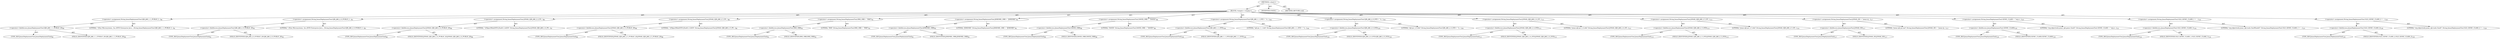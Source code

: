 digraph "&lt;clinit&gt;" {  
"111669149724" [label = <(METHOD,&lt;clinit&gt;)> ]
"25769803876" [label = <(BLOCK,&lt;empty&gt;,&lt;empty&gt;)> ]
"30064771671" [label = <(&lt;operator&gt;.assignment,String JonasDeploymentTool.EJB_JAR_1_1_PUBLIC_I...)<SUB>80</SUB>> ]
"30064771672" [label = <(&lt;operator&gt;.fieldAccess,JonasDeploymentTool.EJB_JAR_1_1_PUBLIC_ID)<SUB>80</SUB>> ]
"180388626450" [label = <(TYPE_REF,JonasDeploymentTool,JonasDeploymentTool)<SUB>80</SUB>> ]
"55834575011" [label = <(FIELD_IDENTIFIER,EJB_JAR_1_1_PUBLIC_ID,EJB_JAR_1_1_PUBLIC_ID)<SUB>80</SUB>> ]
"90194313352" [label = <(LITERAL,&quot;-//Sun Microsystems, Inc.//DTD Enterprise Java...,String JonasDeploymentTool.EJB_JAR_1_1_PUBLIC_I...)<SUB>81</SUB>> ]
"30064771673" [label = <(&lt;operator&gt;.assignment,String JonasDeploymentTool.EJB_JAR_2_0_PUBLIC_I...)<SUB>82</SUB>> ]
"30064771674" [label = <(&lt;operator&gt;.fieldAccess,JonasDeploymentTool.EJB_JAR_2_0_PUBLIC_ID)<SUB>82</SUB>> ]
"180388626451" [label = <(TYPE_REF,JonasDeploymentTool,JonasDeploymentTool)<SUB>82</SUB>> ]
"55834575012" [label = <(FIELD_IDENTIFIER,EJB_JAR_2_0_PUBLIC_ID,EJB_JAR_2_0_PUBLIC_ID)<SUB>82</SUB>> ]
"90194313353" [label = <(LITERAL,&quot;-//Sun Microsystems, Inc.//DTD Enterprise Java...,String JonasDeploymentTool.EJB_JAR_2_0_PUBLIC_I...)<SUB>83</SUB>> ]
"30064771675" [label = <(&lt;operator&gt;.assignment,String JonasDeploymentTool.JONAS_EJB_JAR_2_4_PU...)<SUB>86</SUB>> ]
"30064771676" [label = <(&lt;operator&gt;.fieldAccess,JonasDeploymentTool.JONAS_EJB_JAR_2_4_PUBLIC_ID)<SUB>86</SUB>> ]
"180388626452" [label = <(TYPE_REF,JonasDeploymentTool,JonasDeploymentTool)<SUB>86</SUB>> ]
"55834575013" [label = <(FIELD_IDENTIFIER,JONAS_EJB_JAR_2_4_PUBLIC_ID,JONAS_EJB_JAR_2_4_PUBLIC_ID)<SUB>86</SUB>> ]
"90194313354" [label = <(LITERAL,&quot;-//ObjectWeb//DTD JOnAS 2.4//EN&quot;,String JonasDeploymentTool.JONAS_EJB_JAR_2_4_PU...)<SUB>87</SUB>> ]
"30064771677" [label = <(&lt;operator&gt;.assignment,String JonasDeploymentTool.JONAS_EJB_JAR_2_5_PU...)<SUB>88</SUB>> ]
"30064771678" [label = <(&lt;operator&gt;.fieldAccess,JonasDeploymentTool.JONAS_EJB_JAR_2_5_PUBLIC_ID)<SUB>88</SUB>> ]
"180388626453" [label = <(TYPE_REF,JonasDeploymentTool,JonasDeploymentTool)<SUB>88</SUB>> ]
"55834575014" [label = <(FIELD_IDENTIFIER,JONAS_EJB_JAR_2_5_PUBLIC_ID,JONAS_EJB_JAR_2_5_PUBLIC_ID)<SUB>88</SUB>> ]
"90194313355" [label = <(LITERAL,&quot;-//ObjectWeb//DTD JOnAS 2.5//EN&quot;,String JonasDeploymentTool.JONAS_EJB_JAR_2_5_PU...)<SUB>89</SUB>> ]
"30064771679" [label = <(&lt;operator&gt;.assignment,String JonasDeploymentTool.RMI_ORB = &quot;RMI&quot;)<SUB>92</SUB>> ]
"30064771680" [label = <(&lt;operator&gt;.fieldAccess,JonasDeploymentTool.RMI_ORB)<SUB>92</SUB>> ]
"180388626454" [label = <(TYPE_REF,JonasDeploymentTool,JonasDeploymentTool)<SUB>92</SUB>> ]
"55834575015" [label = <(FIELD_IDENTIFIER,RMI_ORB,RMI_ORB)<SUB>92</SUB>> ]
"90194313356" [label = <(LITERAL,&quot;RMI&quot;,String JonasDeploymentTool.RMI_ORB = &quot;RMI&quot;)<SUB>92</SUB>> ]
"30064771681" [label = <(&lt;operator&gt;.assignment,String JonasDeploymentTool.JEREMIE_ORB = &quot;JEREMIE&quot;)<SUB>95</SUB>> ]
"30064771682" [label = <(&lt;operator&gt;.fieldAccess,JonasDeploymentTool.JEREMIE_ORB)<SUB>95</SUB>> ]
"180388626455" [label = <(TYPE_REF,JonasDeploymentTool,JonasDeploymentTool)<SUB>95</SUB>> ]
"55834575016" [label = <(FIELD_IDENTIFIER,JEREMIE_ORB,JEREMIE_ORB)<SUB>95</SUB>> ]
"90194313357" [label = <(LITERAL,&quot;JEREMIE&quot;,String JonasDeploymentTool.JEREMIE_ORB = &quot;JEREMIE&quot;)<SUB>95</SUB>> ]
"30064771683" [label = <(&lt;operator&gt;.assignment,String JonasDeploymentTool.DAVID_ORB = &quot;DAVID&quot;)<SUB>98</SUB>> ]
"30064771684" [label = <(&lt;operator&gt;.fieldAccess,JonasDeploymentTool.DAVID_ORB)<SUB>98</SUB>> ]
"180388626456" [label = <(TYPE_REF,JonasDeploymentTool,JonasDeploymentTool)<SUB>98</SUB>> ]
"55834575017" [label = <(FIELD_IDENTIFIER,DAVID_ORB,DAVID_ORB)<SUB>98</SUB>> ]
"90194313358" [label = <(LITERAL,&quot;DAVID&quot;,String JonasDeploymentTool.DAVID_ORB = &quot;DAVID&quot;)<SUB>98</SUB>> ]
"30064771685" [label = <(&lt;operator&gt;.assignment,String JonasDeploymentTool.EJB_JAR_1_1_DTD = &quot;e...)<SUB>104</SUB>> ]
"30064771686" [label = <(&lt;operator&gt;.fieldAccess,JonasDeploymentTool.EJB_JAR_1_1_DTD)<SUB>104</SUB>> ]
"180388626457" [label = <(TYPE_REF,JonasDeploymentTool,JonasDeploymentTool)<SUB>104</SUB>> ]
"55834575018" [label = <(FIELD_IDENTIFIER,EJB_JAR_1_1_DTD,EJB_JAR_1_1_DTD)<SUB>104</SUB>> ]
"90194313359" [label = <(LITERAL,&quot;ejb-jar_1_1.dtd&quot;,String JonasDeploymentTool.EJB_JAR_1_1_DTD = &quot;e...)<SUB>104</SUB>> ]
"30064771687" [label = <(&lt;operator&gt;.assignment,String JonasDeploymentTool.EJB_JAR_2_0_DTD = &quot;e...)<SUB>105</SUB>> ]
"30064771688" [label = <(&lt;operator&gt;.fieldAccess,JonasDeploymentTool.EJB_JAR_2_0_DTD)<SUB>105</SUB>> ]
"180388626458" [label = <(TYPE_REF,JonasDeploymentTool,JonasDeploymentTool)<SUB>105</SUB>> ]
"55834575019" [label = <(FIELD_IDENTIFIER,EJB_JAR_2_0_DTD,EJB_JAR_2_0_DTD)<SUB>105</SUB>> ]
"90194313360" [label = <(LITERAL,&quot;ejb-jar_2_0.dtd&quot;,String JonasDeploymentTool.EJB_JAR_2_0_DTD = &quot;e...)<SUB>105</SUB>> ]
"30064771689" [label = <(&lt;operator&gt;.assignment,String JonasDeploymentTool.JONAS_EJB_JAR_2_4_DT...)<SUB>111</SUB>> ]
"30064771690" [label = <(&lt;operator&gt;.fieldAccess,JonasDeploymentTool.JONAS_EJB_JAR_2_4_DTD)<SUB>111</SUB>> ]
"180388626459" [label = <(TYPE_REF,JonasDeploymentTool,JonasDeploymentTool)<SUB>111</SUB>> ]
"55834575020" [label = <(FIELD_IDENTIFIER,JONAS_EJB_JAR_2_4_DTD,JONAS_EJB_JAR_2_4_DTD)<SUB>111</SUB>> ]
"90194313361" [label = <(LITERAL,&quot;jonas-ejb-jar_2_4.dtd&quot;,String JonasDeploymentTool.JONAS_EJB_JAR_2_4_DT...)<SUB>112</SUB>> ]
"30064771691" [label = <(&lt;operator&gt;.assignment,String JonasDeploymentTool.JONAS_EJB_JAR_2_5_DT...)<SUB>113</SUB>> ]
"30064771692" [label = <(&lt;operator&gt;.fieldAccess,JonasDeploymentTool.JONAS_EJB_JAR_2_5_DTD)<SUB>113</SUB>> ]
"180388626460" [label = <(TYPE_REF,JonasDeploymentTool,JonasDeploymentTool)<SUB>113</SUB>> ]
"55834575021" [label = <(FIELD_IDENTIFIER,JONAS_EJB_JAR_2_5_DTD,JONAS_EJB_JAR_2_5_DTD)<SUB>113</SUB>> ]
"90194313362" [label = <(LITERAL,&quot;jonas-ejb-jar_2_5.dtd&quot;,String JonasDeploymentTool.JONAS_EJB_JAR_2_5_DT...)<SUB>114</SUB>> ]
"30064771693" [label = <(&lt;operator&gt;.assignment,String JonasDeploymentTool.JONAS_DD = &quot;jonas-ej...)<SUB>117</SUB>> ]
"30064771694" [label = <(&lt;operator&gt;.fieldAccess,JonasDeploymentTool.JONAS_DD)<SUB>117</SUB>> ]
"180388626461" [label = <(TYPE_REF,JonasDeploymentTool,JonasDeploymentTool)<SUB>117</SUB>> ]
"55834575022" [label = <(FIELD_IDENTIFIER,JONAS_DD,JONAS_DD)<SUB>117</SUB>> ]
"90194313363" [label = <(LITERAL,&quot;jonas-ejb-jar.xml&quot;,String JonasDeploymentTool.JONAS_DD = &quot;jonas-ej...)<SUB>117</SUB>> ]
"30064771695" [label = <(&lt;operator&gt;.assignment,String JonasDeploymentTool.GENIC_CLASS = &quot;org.o...)<SUB>120</SUB>> ]
"30064771696" [label = <(&lt;operator&gt;.fieldAccess,JonasDeploymentTool.GENIC_CLASS)<SUB>120</SUB>> ]
"180388626462" [label = <(TYPE_REF,JonasDeploymentTool,JonasDeploymentTool)<SUB>120</SUB>> ]
"55834575023" [label = <(FIELD_IDENTIFIER,GENIC_CLASS,GENIC_CLASS)<SUB>120</SUB>> ]
"90194313364" [label = <(LITERAL,&quot;org.objectweb.jonas_ejb.genic.GenIC&quot;,String JonasDeploymentTool.GENIC_CLASS = &quot;org.o...)<SUB>121</SUB>> ]
"30064771697" [label = <(&lt;operator&gt;.assignment,String JonasDeploymentTool.OLD_GENIC_CLASS_1 = ...)<SUB>124</SUB>> ]
"30064771698" [label = <(&lt;operator&gt;.fieldAccess,JonasDeploymentTool.OLD_GENIC_CLASS_1)<SUB>124</SUB>> ]
"180388626463" [label = <(TYPE_REF,JonasDeploymentTool,JonasDeploymentTool)<SUB>124</SUB>> ]
"55834575024" [label = <(FIELD_IDENTIFIER,OLD_GENIC_CLASS_1,OLD_GENIC_CLASS_1)<SUB>124</SUB>> ]
"90194313365" [label = <(LITERAL,&quot;org.objectweb.jonas_ejb.tools.GenWholeIC&quot;,String JonasDeploymentTool.OLD_GENIC_CLASS_1 = ...)<SUB>125</SUB>> ]
"30064771699" [label = <(&lt;operator&gt;.assignment,String JonasDeploymentTool.OLD_GENIC_CLASS_2 = ...)<SUB>128</SUB>> ]
"30064771700" [label = <(&lt;operator&gt;.fieldAccess,JonasDeploymentTool.OLD_GENIC_CLASS_2)<SUB>128</SUB>> ]
"180388626464" [label = <(TYPE_REF,JonasDeploymentTool,JonasDeploymentTool)<SUB>128</SUB>> ]
"55834575025" [label = <(FIELD_IDENTIFIER,OLD_GENIC_CLASS_2,OLD_GENIC_CLASS_2)<SUB>128</SUB>> ]
"90194313366" [label = <(LITERAL,&quot;org.objectweb.jonas_ejb.tools.GenIC&quot;,String JonasDeploymentTool.OLD_GENIC_CLASS_2 = ...)<SUB>129</SUB>> ]
"133143986278" [label = <(MODIFIER,STATIC)> ]
"128849018908" [label = <(METHOD_RETURN,void)> ]
  "111669149724" -> "25769803876"  [ label = "AST: "] 
  "111669149724" -> "133143986278"  [ label = "AST: "] 
  "111669149724" -> "128849018908"  [ label = "AST: "] 
  "25769803876" -> "30064771671"  [ label = "AST: "] 
  "25769803876" -> "30064771673"  [ label = "AST: "] 
  "25769803876" -> "30064771675"  [ label = "AST: "] 
  "25769803876" -> "30064771677"  [ label = "AST: "] 
  "25769803876" -> "30064771679"  [ label = "AST: "] 
  "25769803876" -> "30064771681"  [ label = "AST: "] 
  "25769803876" -> "30064771683"  [ label = "AST: "] 
  "25769803876" -> "30064771685"  [ label = "AST: "] 
  "25769803876" -> "30064771687"  [ label = "AST: "] 
  "25769803876" -> "30064771689"  [ label = "AST: "] 
  "25769803876" -> "30064771691"  [ label = "AST: "] 
  "25769803876" -> "30064771693"  [ label = "AST: "] 
  "25769803876" -> "30064771695"  [ label = "AST: "] 
  "25769803876" -> "30064771697"  [ label = "AST: "] 
  "25769803876" -> "30064771699"  [ label = "AST: "] 
  "30064771671" -> "30064771672"  [ label = "AST: "] 
  "30064771671" -> "90194313352"  [ label = "AST: "] 
  "30064771672" -> "180388626450"  [ label = "AST: "] 
  "30064771672" -> "55834575011"  [ label = "AST: "] 
  "30064771673" -> "30064771674"  [ label = "AST: "] 
  "30064771673" -> "90194313353"  [ label = "AST: "] 
  "30064771674" -> "180388626451"  [ label = "AST: "] 
  "30064771674" -> "55834575012"  [ label = "AST: "] 
  "30064771675" -> "30064771676"  [ label = "AST: "] 
  "30064771675" -> "90194313354"  [ label = "AST: "] 
  "30064771676" -> "180388626452"  [ label = "AST: "] 
  "30064771676" -> "55834575013"  [ label = "AST: "] 
  "30064771677" -> "30064771678"  [ label = "AST: "] 
  "30064771677" -> "90194313355"  [ label = "AST: "] 
  "30064771678" -> "180388626453"  [ label = "AST: "] 
  "30064771678" -> "55834575014"  [ label = "AST: "] 
  "30064771679" -> "30064771680"  [ label = "AST: "] 
  "30064771679" -> "90194313356"  [ label = "AST: "] 
  "30064771680" -> "180388626454"  [ label = "AST: "] 
  "30064771680" -> "55834575015"  [ label = "AST: "] 
  "30064771681" -> "30064771682"  [ label = "AST: "] 
  "30064771681" -> "90194313357"  [ label = "AST: "] 
  "30064771682" -> "180388626455"  [ label = "AST: "] 
  "30064771682" -> "55834575016"  [ label = "AST: "] 
  "30064771683" -> "30064771684"  [ label = "AST: "] 
  "30064771683" -> "90194313358"  [ label = "AST: "] 
  "30064771684" -> "180388626456"  [ label = "AST: "] 
  "30064771684" -> "55834575017"  [ label = "AST: "] 
  "30064771685" -> "30064771686"  [ label = "AST: "] 
  "30064771685" -> "90194313359"  [ label = "AST: "] 
  "30064771686" -> "180388626457"  [ label = "AST: "] 
  "30064771686" -> "55834575018"  [ label = "AST: "] 
  "30064771687" -> "30064771688"  [ label = "AST: "] 
  "30064771687" -> "90194313360"  [ label = "AST: "] 
  "30064771688" -> "180388626458"  [ label = "AST: "] 
  "30064771688" -> "55834575019"  [ label = "AST: "] 
  "30064771689" -> "30064771690"  [ label = "AST: "] 
  "30064771689" -> "90194313361"  [ label = "AST: "] 
  "30064771690" -> "180388626459"  [ label = "AST: "] 
  "30064771690" -> "55834575020"  [ label = "AST: "] 
  "30064771691" -> "30064771692"  [ label = "AST: "] 
  "30064771691" -> "90194313362"  [ label = "AST: "] 
  "30064771692" -> "180388626460"  [ label = "AST: "] 
  "30064771692" -> "55834575021"  [ label = "AST: "] 
  "30064771693" -> "30064771694"  [ label = "AST: "] 
  "30064771693" -> "90194313363"  [ label = "AST: "] 
  "30064771694" -> "180388626461"  [ label = "AST: "] 
  "30064771694" -> "55834575022"  [ label = "AST: "] 
  "30064771695" -> "30064771696"  [ label = "AST: "] 
  "30064771695" -> "90194313364"  [ label = "AST: "] 
  "30064771696" -> "180388626462"  [ label = "AST: "] 
  "30064771696" -> "55834575023"  [ label = "AST: "] 
  "30064771697" -> "30064771698"  [ label = "AST: "] 
  "30064771697" -> "90194313365"  [ label = "AST: "] 
  "30064771698" -> "180388626463"  [ label = "AST: "] 
  "30064771698" -> "55834575024"  [ label = "AST: "] 
  "30064771699" -> "30064771700"  [ label = "AST: "] 
  "30064771699" -> "90194313366"  [ label = "AST: "] 
  "30064771700" -> "180388626464"  [ label = "AST: "] 
  "30064771700" -> "55834575025"  [ label = "AST: "] 
}
